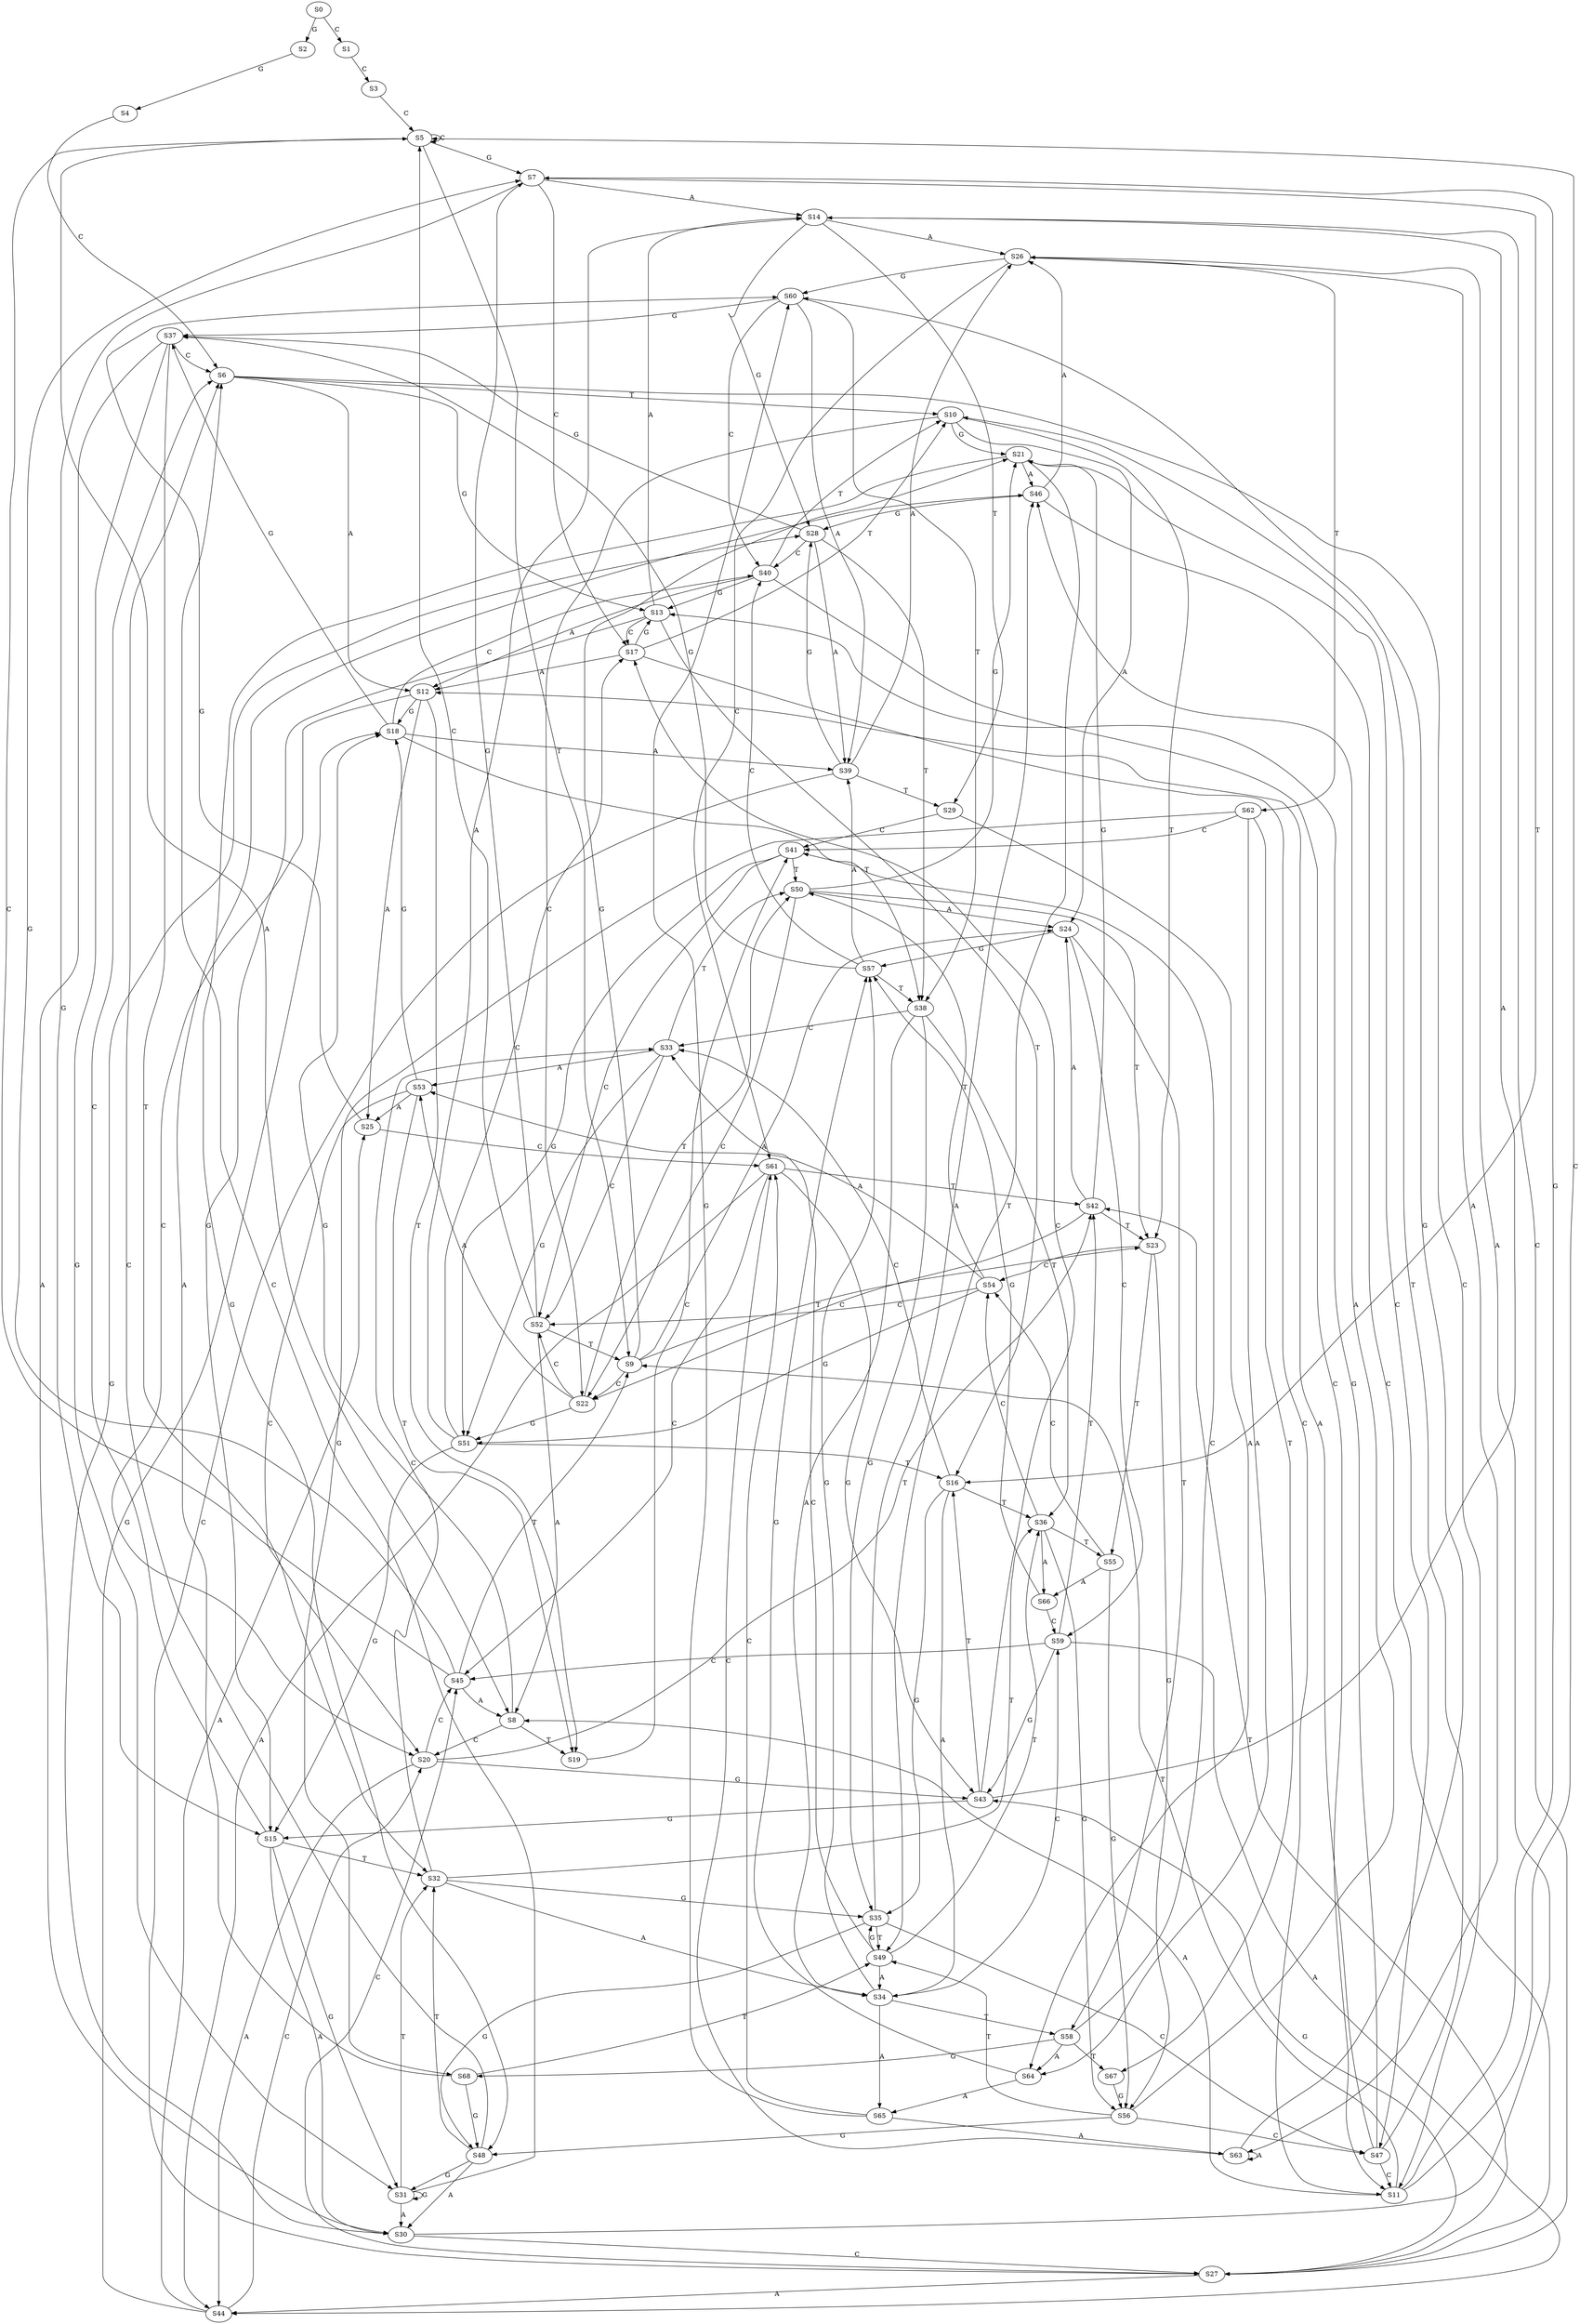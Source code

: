 strict digraph  {
	S0 -> S1 [ label = C ];
	S0 -> S2 [ label = G ];
	S1 -> S3 [ label = C ];
	S2 -> S4 [ label = G ];
	S3 -> S5 [ label = C ];
	S4 -> S6 [ label = C ];
	S5 -> S7 [ label = G ];
	S5 -> S5 [ label = C ];
	S5 -> S8 [ label = A ];
	S5 -> S9 [ label = T ];
	S6 -> S10 [ label = T ];
	S6 -> S11 [ label = C ];
	S6 -> S12 [ label = A ];
	S6 -> S13 [ label = G ];
	S7 -> S14 [ label = A ];
	S7 -> S15 [ label = G ];
	S7 -> S16 [ label = T ];
	S7 -> S17 [ label = C ];
	S8 -> S18 [ label = G ];
	S8 -> S19 [ label = T ];
	S8 -> S20 [ label = C ];
	S9 -> S21 [ label = G ];
	S9 -> S22 [ label = C ];
	S9 -> S23 [ label = T ];
	S9 -> S24 [ label = A ];
	S10 -> S24 [ label = A ];
	S10 -> S22 [ label = C ];
	S10 -> S23 [ label = T ];
	S10 -> S21 [ label = G ];
	S11 -> S7 [ label = G ];
	S11 -> S8 [ label = A ];
	S11 -> S9 [ label = T ];
	S11 -> S5 [ label = C ];
	S12 -> S18 [ label = G ];
	S12 -> S20 [ label = C ];
	S12 -> S25 [ label = A ];
	S12 -> S19 [ label = T ];
	S13 -> S15 [ label = G ];
	S13 -> S14 [ label = A ];
	S13 -> S16 [ label = T ];
	S13 -> S17 [ label = C ];
	S14 -> S26 [ label = A ];
	S14 -> S27 [ label = C ];
	S14 -> S28 [ label = G ];
	S14 -> S29 [ label = T ];
	S15 -> S30 [ label = A ];
	S15 -> S31 [ label = G ];
	S15 -> S6 [ label = C ];
	S15 -> S32 [ label = T ];
	S16 -> S33 [ label = C ];
	S16 -> S34 [ label = A ];
	S16 -> S35 [ label = G ];
	S16 -> S36 [ label = T ];
	S17 -> S13 [ label = G ];
	S17 -> S10 [ label = T ];
	S17 -> S11 [ label = C ];
	S17 -> S12 [ label = A ];
	S18 -> S37 [ label = G ];
	S18 -> S38 [ label = T ];
	S18 -> S39 [ label = A ];
	S18 -> S40 [ label = C ];
	S19 -> S41 [ label = C ];
	S20 -> S42 [ label = T ];
	S20 -> S43 [ label = G ];
	S20 -> S44 [ label = A ];
	S20 -> S45 [ label = C ];
	S21 -> S46 [ label = A ];
	S21 -> S47 [ label = C ];
	S21 -> S48 [ label = G ];
	S21 -> S49 [ label = T ];
	S22 -> S50 [ label = T ];
	S22 -> S51 [ label = G ];
	S22 -> S52 [ label = C ];
	S22 -> S53 [ label = A ];
	S23 -> S54 [ label = C ];
	S23 -> S55 [ label = T ];
	S23 -> S56 [ label = G ];
	S24 -> S57 [ label = G ];
	S24 -> S58 [ label = T ];
	S24 -> S59 [ label = C ];
	S25 -> S60 [ label = G ];
	S25 -> S61 [ label = C ];
	S26 -> S62 [ label = T ];
	S26 -> S61 [ label = C ];
	S26 -> S63 [ label = A ];
	S26 -> S60 [ label = G ];
	S27 -> S42 [ label = T ];
	S27 -> S43 [ label = G ];
	S27 -> S45 [ label = C ];
	S27 -> S44 [ label = A ];
	S28 -> S38 [ label = T ];
	S28 -> S37 [ label = G ];
	S28 -> S39 [ label = A ];
	S28 -> S40 [ label = C ];
	S29 -> S64 [ label = A ];
	S29 -> S41 [ label = C ];
	S30 -> S26 [ label = A ];
	S30 -> S28 [ label = G ];
	S30 -> S27 [ label = C ];
	S31 -> S32 [ label = T ];
	S31 -> S6 [ label = C ];
	S31 -> S31 [ label = G ];
	S31 -> S30 [ label = A ];
	S32 -> S34 [ label = A ];
	S32 -> S33 [ label = C ];
	S32 -> S35 [ label = G ];
	S32 -> S36 [ label = T ];
	S33 -> S50 [ label = T ];
	S33 -> S51 [ label = G ];
	S33 -> S53 [ label = A ];
	S33 -> S52 [ label = C ];
	S34 -> S58 [ label = T ];
	S34 -> S57 [ label = G ];
	S34 -> S65 [ label = A ];
	S34 -> S59 [ label = C ];
	S35 -> S49 [ label = T ];
	S35 -> S48 [ label = G ];
	S35 -> S46 [ label = A ];
	S35 -> S47 [ label = C ];
	S36 -> S54 [ label = C ];
	S36 -> S56 [ label = G ];
	S36 -> S66 [ label = A ];
	S36 -> S55 [ label = T ];
	S37 -> S30 [ label = A ];
	S37 -> S31 [ label = G ];
	S37 -> S32 [ label = T ];
	S37 -> S6 [ label = C ];
	S38 -> S34 [ label = A ];
	S38 -> S33 [ label = C ];
	S38 -> S35 [ label = G ];
	S38 -> S36 [ label = T ];
	S39 -> S26 [ label = A ];
	S39 -> S27 [ label = C ];
	S39 -> S29 [ label = T ];
	S39 -> S28 [ label = G ];
	S40 -> S11 [ label = C ];
	S40 -> S12 [ label = A ];
	S40 -> S13 [ label = G ];
	S40 -> S10 [ label = T ];
	S41 -> S52 [ label = C ];
	S41 -> S51 [ label = G ];
	S41 -> S50 [ label = T ];
	S42 -> S24 [ label = A ];
	S42 -> S22 [ label = C ];
	S42 -> S23 [ label = T ];
	S42 -> S21 [ label = G ];
	S43 -> S15 [ label = G ];
	S43 -> S14 [ label = A ];
	S43 -> S16 [ label = T ];
	S43 -> S17 [ label = C ];
	S44 -> S18 [ label = G ];
	S44 -> S20 [ label = C ];
	S44 -> S25 [ label = A ];
	S45 -> S5 [ label = C ];
	S45 -> S8 [ label = A ];
	S45 -> S9 [ label = T ];
	S45 -> S7 [ label = G ];
	S46 -> S28 [ label = G ];
	S46 -> S27 [ label = C ];
	S46 -> S26 [ label = A ];
	S47 -> S11 [ label = C ];
	S47 -> S13 [ label = G ];
	S47 -> S10 [ label = T ];
	S47 -> S12 [ label = A ];
	S48 -> S31 [ label = G ];
	S48 -> S6 [ label = C ];
	S48 -> S30 [ label = A ];
	S48 -> S32 [ label = T ];
	S49 -> S33 [ label = C ];
	S49 -> S36 [ label = T ];
	S49 -> S35 [ label = G ];
	S49 -> S34 [ label = A ];
	S50 -> S21 [ label = G ];
	S50 -> S22 [ label = C ];
	S50 -> S24 [ label = A ];
	S50 -> S23 [ label = T ];
	S51 -> S15 [ label = G ];
	S51 -> S16 [ label = T ];
	S51 -> S17 [ label = C ];
	S51 -> S14 [ label = A ];
	S52 -> S5 [ label = C ];
	S52 -> S8 [ label = A ];
	S52 -> S9 [ label = T ];
	S52 -> S7 [ label = G ];
	S53 -> S19 [ label = T ];
	S53 -> S20 [ label = C ];
	S53 -> S25 [ label = A ];
	S53 -> S18 [ label = G ];
	S54 -> S53 [ label = A ];
	S54 -> S52 [ label = C ];
	S54 -> S51 [ label = G ];
	S54 -> S50 [ label = T ];
	S55 -> S56 [ label = G ];
	S55 -> S54 [ label = C ];
	S55 -> S66 [ label = A ];
	S56 -> S48 [ label = G ];
	S56 -> S47 [ label = C ];
	S56 -> S49 [ label = T ];
	S56 -> S46 [ label = A ];
	S57 -> S38 [ label = T ];
	S57 -> S39 [ label = A ];
	S57 -> S40 [ label = C ];
	S57 -> S37 [ label = G ];
	S58 -> S41 [ label = C ];
	S58 -> S64 [ label = A ];
	S58 -> S67 [ label = T ];
	S58 -> S68 [ label = G ];
	S59 -> S43 [ label = G ];
	S59 -> S42 [ label = T ];
	S59 -> S45 [ label = C ];
	S59 -> S44 [ label = A ];
	S60 -> S38 [ label = T ];
	S60 -> S39 [ label = A ];
	S60 -> S40 [ label = C ];
	S60 -> S37 [ label = G ];
	S61 -> S44 [ label = A ];
	S61 -> S45 [ label = C ];
	S61 -> S43 [ label = G ];
	S61 -> S42 [ label = T ];
	S62 -> S64 [ label = A ];
	S62 -> S41 [ label = C ];
	S62 -> S68 [ label = G ];
	S62 -> S67 [ label = T ];
	S63 -> S60 [ label = G ];
	S63 -> S61 [ label = C ];
	S63 -> S63 [ label = A ];
	S64 -> S57 [ label = G ];
	S64 -> S65 [ label = A ];
	S65 -> S60 [ label = G ];
	S65 -> S63 [ label = A ];
	S65 -> S61 [ label = C ];
	S66 -> S59 [ label = C ];
	S66 -> S57 [ label = G ];
	S67 -> S56 [ label = G ];
	S68 -> S48 [ label = G ];
	S68 -> S46 [ label = A ];
	S68 -> S49 [ label = T ];
}
